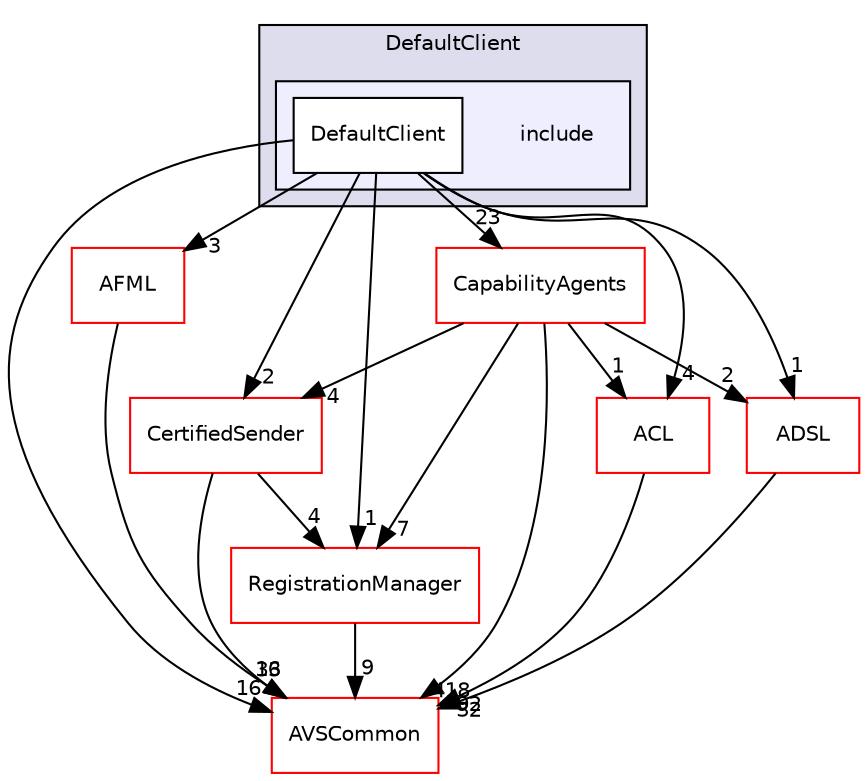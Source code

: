 digraph "/avs-cpp-sdk-tools/cm/autoCM_publicRepo/avs-device-sdk/ApplicationUtilities/DefaultClient/include" {
  compound=true
  node [ fontsize="10", fontname="Helvetica"];
  edge [ labelfontsize="10", labelfontname="Helvetica"];
  subgraph clusterdir_b085260ed2fdec2a77be746aa0e6e508 {
    graph [ bgcolor="#ddddee", pencolor="black", label="DefaultClient" fontname="Helvetica", fontsize="10", URL="dir_b085260ed2fdec2a77be746aa0e6e508.html"]
  subgraph clusterdir_2ce7981903fe15aa6f7811d72ec7c5b0 {
    graph [ bgcolor="#eeeeff", pencolor="black", label="" URL="dir_2ce7981903fe15aa6f7811d72ec7c5b0.html"];
    dir_2ce7981903fe15aa6f7811d72ec7c5b0 [shape=plaintext label="include"];
    dir_0845c58bdef45a28aaa936ac3bf60c12 [shape=box label="DefaultClient" color="black" fillcolor="white" style="filled" URL="dir_0845c58bdef45a28aaa936ac3bf60c12.html"];
  }
  }
  dir_15a1dcf98404372b5aa31671439f6987 [shape=box label="AFML" fillcolor="white" style="filled" color="red" URL="dir_15a1dcf98404372b5aa31671439f6987.html"];
  dir_7cf910bd1d7603f12ef47ff650cec893 [shape=box label="CapabilityAgents" fillcolor="white" style="filled" color="red" URL="dir_7cf910bd1d7603f12ef47ff650cec893.html"];
  dir_cf27311ab9f4263eef70b28364b95692 [shape=box label="CertifiedSender" fillcolor="white" style="filled" color="red" URL="dir_cf27311ab9f4263eef70b28364b95692.html"];
  dir_b1dfedc9efa610ba8c818c30206ff41f [shape=box label="ACL" fillcolor="white" style="filled" color="red" URL="dir_b1dfedc9efa610ba8c818c30206ff41f.html"];
  dir_13e65effb2bde530b17b3d5eefcd0266 [shape=box label="AVSCommon" fillcolor="white" style="filled" color="red" URL="dir_13e65effb2bde530b17b3d5eefcd0266.html"];
  dir_b14333b5607b47fe7356eaa790107bd3 [shape=box label="RegistrationManager" fillcolor="white" style="filled" color="red" URL="dir_b14333b5607b47fe7356eaa790107bd3.html"];
  dir_edb1b7e8f1a5d5a1b864206edd6d398d [shape=box label="ADSL" fillcolor="white" style="filled" color="red" URL="dir_edb1b7e8f1a5d5a1b864206edd6d398d.html"];
  dir_15a1dcf98404372b5aa31671439f6987->dir_13e65effb2bde530b17b3d5eefcd0266 [headlabel="33", labeldistance=1.5 headhref="dir_000025_000009.html"];
  dir_7cf910bd1d7603f12ef47ff650cec893->dir_cf27311ab9f4263eef70b28364b95692 [headlabel="4", labeldistance=1.5 headhref="dir_000052_000190.html"];
  dir_7cf910bd1d7603f12ef47ff650cec893->dir_b1dfedc9efa610ba8c818c30206ff41f [headlabel="1", labeldistance=1.5 headhref="dir_000052_000000.html"];
  dir_7cf910bd1d7603f12ef47ff650cec893->dir_13e65effb2bde530b17b3d5eefcd0266 [headlabel="418", labeldistance=1.5 headhref="dir_000052_000009.html"];
  dir_7cf910bd1d7603f12ef47ff650cec893->dir_b14333b5607b47fe7356eaa790107bd3 [headlabel="7", labeldistance=1.5 headhref="dir_000052_000245.html"];
  dir_7cf910bd1d7603f12ef47ff650cec893->dir_edb1b7e8f1a5d5a1b864206edd6d398d [headlabel="2", labeldistance=1.5 headhref="dir_000052_000014.html"];
  dir_cf27311ab9f4263eef70b28364b95692->dir_13e65effb2bde530b17b3d5eefcd0266 [headlabel="16", labeldistance=1.5 headhref="dir_000190_000009.html"];
  dir_cf27311ab9f4263eef70b28364b95692->dir_b14333b5607b47fe7356eaa790107bd3 [headlabel="4", labeldistance=1.5 headhref="dir_000190_000245.html"];
  dir_b1dfedc9efa610ba8c818c30206ff41f->dir_13e65effb2bde530b17b3d5eefcd0266 [headlabel="92", labeldistance=1.5 headhref="dir_000000_000009.html"];
  dir_b14333b5607b47fe7356eaa790107bd3->dir_13e65effb2bde530b17b3d5eefcd0266 [headlabel="9", labeldistance=1.5 headhref="dir_000245_000009.html"];
  dir_0845c58bdef45a28aaa936ac3bf60c12->dir_15a1dcf98404372b5aa31671439f6987 [headlabel="3", labeldistance=1.5 headhref="dir_000039_000025.html"];
  dir_0845c58bdef45a28aaa936ac3bf60c12->dir_7cf910bd1d7603f12ef47ff650cec893 [headlabel="23", labeldistance=1.5 headhref="dir_000039_000052.html"];
  dir_0845c58bdef45a28aaa936ac3bf60c12->dir_cf27311ab9f4263eef70b28364b95692 [headlabel="2", labeldistance=1.5 headhref="dir_000039_000190.html"];
  dir_0845c58bdef45a28aaa936ac3bf60c12->dir_b1dfedc9efa610ba8c818c30206ff41f [headlabel="4", labeldistance=1.5 headhref="dir_000039_000000.html"];
  dir_0845c58bdef45a28aaa936ac3bf60c12->dir_13e65effb2bde530b17b3d5eefcd0266 [headlabel="16", labeldistance=1.5 headhref="dir_000039_000009.html"];
  dir_0845c58bdef45a28aaa936ac3bf60c12->dir_b14333b5607b47fe7356eaa790107bd3 [headlabel="1", labeldistance=1.5 headhref="dir_000039_000245.html"];
  dir_0845c58bdef45a28aaa936ac3bf60c12->dir_edb1b7e8f1a5d5a1b864206edd6d398d [headlabel="1", labeldistance=1.5 headhref="dir_000039_000014.html"];
  dir_edb1b7e8f1a5d5a1b864206edd6d398d->dir_13e65effb2bde530b17b3d5eefcd0266 [headlabel="32", labeldistance=1.5 headhref="dir_000014_000009.html"];
}
